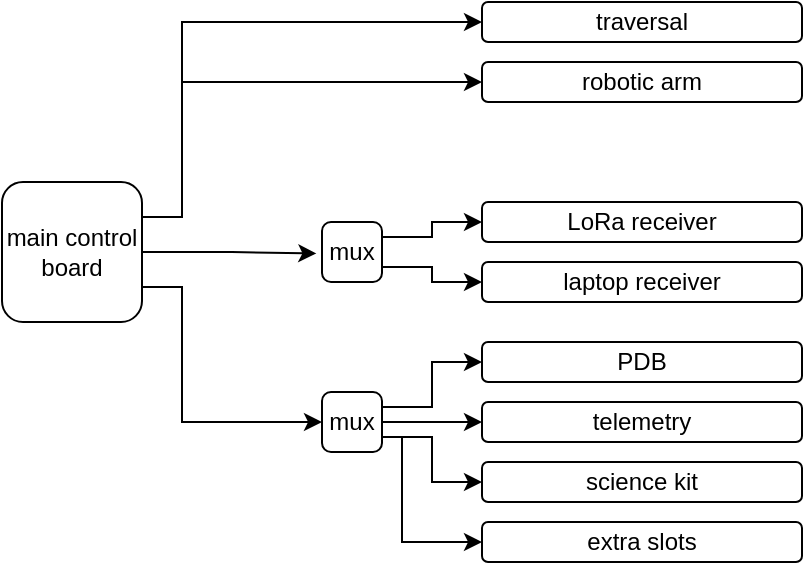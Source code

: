 <mxfile version="27.0.9">
  <diagram name="Page-1" id="AnLvWfVx6QwuRh1Ix0G9">
    <mxGraphModel dx="679" dy="409" grid="1" gridSize="10" guides="1" tooltips="1" connect="1" arrows="1" fold="1" page="1" pageScale="1" pageWidth="850" pageHeight="1100" math="0" shadow="0">
      <root>
        <mxCell id="0" />
        <mxCell id="1" parent="0" />
        <mxCell id="PFhlROfH3mb5VeFpmPt_-27" style="edgeStyle=orthogonalEdgeStyle;rounded=0;orthogonalLoop=1;jettySize=auto;html=1;exitX=1;exitY=0.25;exitDx=0;exitDy=0;entryX=0;entryY=0.5;entryDx=0;entryDy=0;" edge="1" parent="1" source="PFhlROfH3mb5VeFpmPt_-3" target="PFhlROfH3mb5VeFpmPt_-4">
          <mxGeometry relative="1" as="geometry">
            <Array as="points">
              <mxPoint x="190" y="748" />
              <mxPoint x="190" y="650" />
            </Array>
          </mxGeometry>
        </mxCell>
        <mxCell id="PFhlROfH3mb5VeFpmPt_-28" style="edgeStyle=orthogonalEdgeStyle;rounded=0;orthogonalLoop=1;jettySize=auto;html=1;exitX=1;exitY=0.25;exitDx=0;exitDy=0;entryX=0;entryY=0.5;entryDx=0;entryDy=0;" edge="1" parent="1" source="PFhlROfH3mb5VeFpmPt_-3" target="PFhlROfH3mb5VeFpmPt_-5">
          <mxGeometry relative="1" as="geometry">
            <Array as="points">
              <mxPoint x="190" y="748" />
              <mxPoint x="190" y="680" />
            </Array>
          </mxGeometry>
        </mxCell>
        <mxCell id="PFhlROfH3mb5VeFpmPt_-31" style="edgeStyle=orthogonalEdgeStyle;rounded=0;orthogonalLoop=1;jettySize=auto;html=1;exitX=1;exitY=0.75;exitDx=0;exitDy=0;entryX=0;entryY=0.5;entryDx=0;entryDy=0;" edge="1" parent="1" source="PFhlROfH3mb5VeFpmPt_-3" target="PFhlROfH3mb5VeFpmPt_-14">
          <mxGeometry relative="1" as="geometry">
            <Array as="points">
              <mxPoint x="190" y="783" />
              <mxPoint x="190" y="850" />
            </Array>
          </mxGeometry>
        </mxCell>
        <mxCell id="PFhlROfH3mb5VeFpmPt_-3" value="main control board" style="rounded=1;whiteSpace=wrap;html=1;" vertex="1" parent="1">
          <mxGeometry x="100" y="730" width="70" height="70" as="geometry" />
        </mxCell>
        <mxCell id="PFhlROfH3mb5VeFpmPt_-4" value="traversal" style="rounded=1;whiteSpace=wrap;html=1;" vertex="1" parent="1">
          <mxGeometry x="340" y="640" width="160" height="20" as="geometry" />
        </mxCell>
        <mxCell id="PFhlROfH3mb5VeFpmPt_-5" value="robotic arm" style="rounded=1;whiteSpace=wrap;html=1;" vertex="1" parent="1">
          <mxGeometry x="340" y="670" width="160" height="20" as="geometry" />
        </mxCell>
        <mxCell id="PFhlROfH3mb5VeFpmPt_-6" value="extra slots" style="rounded=1;whiteSpace=wrap;html=1;" vertex="1" parent="1">
          <mxGeometry x="340" y="900" width="160" height="20" as="geometry" />
        </mxCell>
        <mxCell id="PFhlROfH3mb5VeFpmPt_-8" value="LoRa receiver" style="rounded=1;whiteSpace=wrap;html=1;" vertex="1" parent="1">
          <mxGeometry x="340" y="740" width="160" height="20" as="geometry" />
        </mxCell>
        <mxCell id="PFhlROfH3mb5VeFpmPt_-9" value="laptop recei&lt;span style=&quot;background-color: transparent; color: light-dark(rgb(0, 0, 0), rgb(255, 255, 255));&quot;&gt;ver&lt;/span&gt;" style="rounded=1;whiteSpace=wrap;html=1;" vertex="1" parent="1">
          <mxGeometry x="340" y="770" width="160" height="20" as="geometry" />
        </mxCell>
        <mxCell id="PFhlROfH3mb5VeFpmPt_-21" style="edgeStyle=orthogonalEdgeStyle;rounded=0;orthogonalLoop=1;jettySize=auto;html=1;exitX=1;exitY=0.25;exitDx=0;exitDy=0;entryX=0;entryY=0.5;entryDx=0;entryDy=0;" edge="1" parent="1" source="PFhlROfH3mb5VeFpmPt_-10" target="PFhlROfH3mb5VeFpmPt_-8">
          <mxGeometry relative="1" as="geometry" />
        </mxCell>
        <mxCell id="PFhlROfH3mb5VeFpmPt_-22" style="edgeStyle=orthogonalEdgeStyle;rounded=0;orthogonalLoop=1;jettySize=auto;html=1;exitX=1;exitY=0.75;exitDx=0;exitDy=0;entryX=0;entryY=0.5;entryDx=0;entryDy=0;" edge="1" parent="1" source="PFhlROfH3mb5VeFpmPt_-10" target="PFhlROfH3mb5VeFpmPt_-9">
          <mxGeometry relative="1" as="geometry" />
        </mxCell>
        <mxCell id="PFhlROfH3mb5VeFpmPt_-10" value="mux" style="rounded=1;whiteSpace=wrap;html=1;" vertex="1" parent="1">
          <mxGeometry x="260" y="750" width="30" height="30" as="geometry" />
        </mxCell>
        <mxCell id="PFhlROfH3mb5VeFpmPt_-11" value="PDB" style="rounded=1;whiteSpace=wrap;html=1;" vertex="1" parent="1">
          <mxGeometry x="340" y="810" width="160" height="20" as="geometry" />
        </mxCell>
        <mxCell id="PFhlROfH3mb5VeFpmPt_-12" value="telemetry" style="rounded=1;whiteSpace=wrap;html=1;" vertex="1" parent="1">
          <mxGeometry x="340" y="840" width="160" height="20" as="geometry" />
        </mxCell>
        <mxCell id="PFhlROfH3mb5VeFpmPt_-13" value="science kit" style="rounded=1;whiteSpace=wrap;html=1;" vertex="1" parent="1">
          <mxGeometry x="340" y="870" width="160" height="20" as="geometry" />
        </mxCell>
        <mxCell id="PFhlROfH3mb5VeFpmPt_-23" style="edgeStyle=orthogonalEdgeStyle;rounded=0;orthogonalLoop=1;jettySize=auto;html=1;exitX=1;exitY=0.25;exitDx=0;exitDy=0;entryX=0;entryY=0.5;entryDx=0;entryDy=0;" edge="1" parent="1" source="PFhlROfH3mb5VeFpmPt_-14" target="PFhlROfH3mb5VeFpmPt_-11">
          <mxGeometry relative="1" as="geometry" />
        </mxCell>
        <mxCell id="PFhlROfH3mb5VeFpmPt_-24" style="edgeStyle=orthogonalEdgeStyle;rounded=0;orthogonalLoop=1;jettySize=auto;html=1;exitX=1;exitY=0.5;exitDx=0;exitDy=0;entryX=0;entryY=0.5;entryDx=0;entryDy=0;" edge="1" parent="1" source="PFhlROfH3mb5VeFpmPt_-14" target="PFhlROfH3mb5VeFpmPt_-12">
          <mxGeometry relative="1" as="geometry" />
        </mxCell>
        <mxCell id="PFhlROfH3mb5VeFpmPt_-25" style="edgeStyle=orthogonalEdgeStyle;rounded=0;orthogonalLoop=1;jettySize=auto;html=1;exitX=1;exitY=0.75;exitDx=0;exitDy=0;entryX=0;entryY=0.5;entryDx=0;entryDy=0;" edge="1" parent="1" source="PFhlROfH3mb5VeFpmPt_-14" target="PFhlROfH3mb5VeFpmPt_-13">
          <mxGeometry relative="1" as="geometry">
            <Array as="points">
              <mxPoint x="315" y="857" />
              <mxPoint x="315" y="880" />
            </Array>
          </mxGeometry>
        </mxCell>
        <mxCell id="PFhlROfH3mb5VeFpmPt_-34" style="edgeStyle=orthogonalEdgeStyle;rounded=0;orthogonalLoop=1;jettySize=auto;html=1;exitX=1;exitY=0.75;exitDx=0;exitDy=0;entryX=0;entryY=0.5;entryDx=0;entryDy=0;" edge="1" parent="1" source="PFhlROfH3mb5VeFpmPt_-14" target="PFhlROfH3mb5VeFpmPt_-6">
          <mxGeometry relative="1" as="geometry">
            <mxPoint x="330" y="910" as="targetPoint" />
            <Array as="points">
              <mxPoint x="300" y="857" />
              <mxPoint x="300" y="910" />
            </Array>
          </mxGeometry>
        </mxCell>
        <mxCell id="PFhlROfH3mb5VeFpmPt_-14" value="mux" style="rounded=1;whiteSpace=wrap;html=1;" vertex="1" parent="1">
          <mxGeometry x="260" y="835" width="30" height="30" as="geometry" />
        </mxCell>
        <mxCell id="PFhlROfH3mb5VeFpmPt_-30" style="edgeStyle=orthogonalEdgeStyle;rounded=0;orthogonalLoop=1;jettySize=auto;html=1;exitX=1;exitY=0.5;exitDx=0;exitDy=0;entryX=-0.094;entryY=0.525;entryDx=0;entryDy=0;entryPerimeter=0;" edge="1" parent="1" source="PFhlROfH3mb5VeFpmPt_-3" target="PFhlROfH3mb5VeFpmPt_-10">
          <mxGeometry relative="1" as="geometry" />
        </mxCell>
      </root>
    </mxGraphModel>
  </diagram>
</mxfile>
